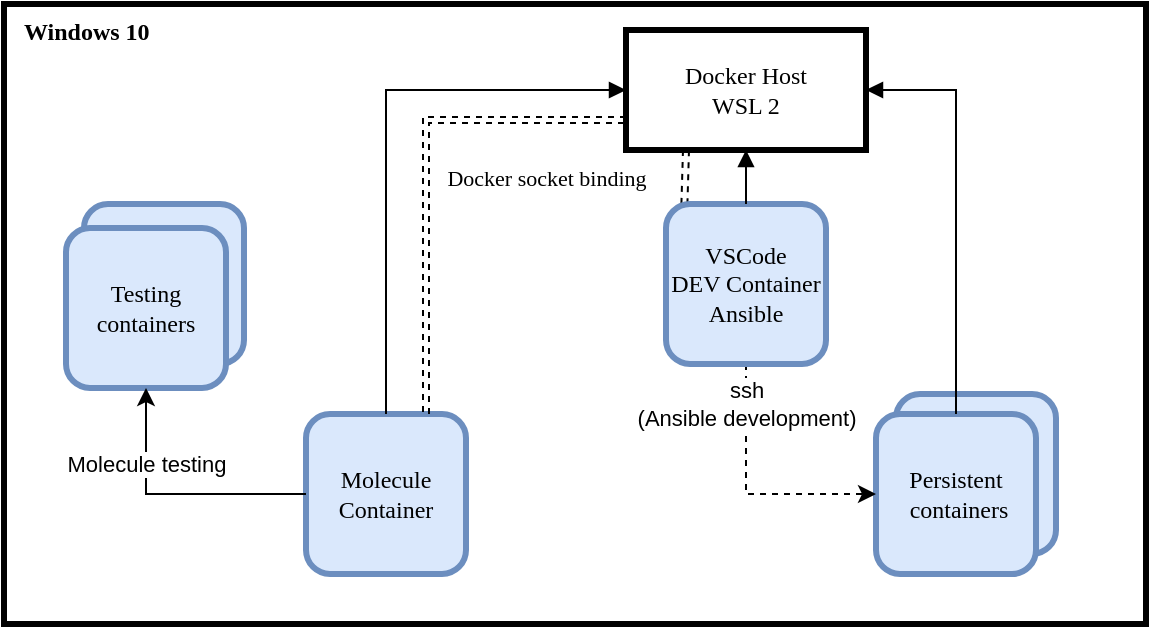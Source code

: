 <mxfile version="13.1.3">
    <diagram id="zOA-3Uhty-ZAOK83Lhyr" name="Page-1">
        <mxGraphModel dx="1112" dy="508" grid="1" gridSize="10" guides="1" tooltips="1" connect="1" arrows="1" fold="1" page="1" pageScale="1" pageWidth="827" pageHeight="1169" math="0" shadow="0">
            <root>
                <mxCell id="0"/>
                <mxCell id="1" parent="0"/>
                <mxCell id="DDkgpd7mWiK3ZUo_ZE8g-20" value="&lt;div&gt;Windows 10&lt;br&gt;&lt;/div&gt;" style="rounded=0;whiteSpace=wrap;html=1;strokeWidth=3;fontFamily=calibri;fillColor=none;align=left;verticalAlign=top;spacingLeft=8;fontStyle=1" parent="1" vertex="1">
                    <mxGeometry x="129" y="10" width="571" height="310" as="geometry"/>
                </mxCell>
                <mxCell id="DDkgpd7mWiK3ZUo_ZE8g-18" value="&lt;div&gt;Persistent&lt;br&gt;&lt;/div&gt;&lt;div&gt;Target containers&lt;/div&gt;" style="whiteSpace=wrap;html=1;aspect=fixed;fillColor=#dae8fc;strokeColor=#6c8ebf;rounded=1;strokeWidth=3;fontFamily=calibri;fontColor=#000000;" parent="1" vertex="1">
                    <mxGeometry x="575" y="205" width="80" height="80" as="geometry"/>
                </mxCell>
                <mxCell id="DDkgpd7mWiK3ZUo_ZE8g-17" value="Ephemeral containers" style="whiteSpace=wrap;html=1;aspect=fixed;fillColor=#dae8fc;strokeColor=#6c8ebf;rounded=1;strokeWidth=3;fontFamily=calibri;fontColor=#000000;" parent="1" vertex="1">
                    <mxGeometry x="169" y="110" width="80" height="80" as="geometry"/>
                </mxCell>
                <mxCell id="DDkgpd7mWiK3ZUo_ZE8g-6" value="Molecule Container" style="whiteSpace=wrap;html=1;aspect=fixed;fillColor=#dae8fc;strokeColor=#6c8ebf;rounded=1;strokeWidth=3;fontFamily=calibri;fontColor=#000000;" parent="1" vertex="1">
                    <mxGeometry x="280" y="215" width="80" height="80" as="geometry"/>
                </mxCell>
                <mxCell id="DDkgpd7mWiK3ZUo_ZE8g-7" value="&lt;div&gt;Persistent&lt;br&gt;&lt;/div&gt;&lt;div&gt;&amp;nbsp;containers&lt;br&gt;&lt;/div&gt;" style="whiteSpace=wrap;html=1;aspect=fixed;fillColor=#dae8fc;strokeColor=#6c8ebf;rounded=1;strokeWidth=3;fontFamily=calibri;fontColor=#000000;" parent="1" vertex="1">
                    <mxGeometry x="565" y="215" width="80" height="80" as="geometry"/>
                </mxCell>
                <mxCell id="DDkgpd7mWiK3ZUo_ZE8g-8" value="&lt;div&gt;Docker Host&lt;/div&gt;&lt;div&gt;WSL 2&lt;br&gt;&lt;/div&gt;" style="rounded=0;whiteSpace=wrap;html=1;strokeWidth=3;fontFamily=calibri;" parent="1" vertex="1">
                    <mxGeometry x="440" y="23" width="120" height="60" as="geometry"/>
                </mxCell>
                <mxCell id="DDkgpd7mWiK3ZUo_ZE8g-11" style="edgeStyle=orthogonalEdgeStyle;rounded=0;orthogonalLoop=1;jettySize=auto;html=1;fontFamily=Helvetica;exitX=0.5;exitY=0;exitDx=0;exitDy=0;entryX=1;entryY=0.5;entryDx=0;entryDy=0;endArrow=block;endFill=1;" parent="1" source="DDkgpd7mWiK3ZUo_ZE8g-7" target="DDkgpd7mWiK3ZUo_ZE8g-8" edge="1">
                    <mxGeometry relative="1" as="geometry">
                        <mxPoint x="500" y="155" as="sourcePoint"/>
                        <mxPoint x="560" y="53" as="targetPoint"/>
                        <Array as="points">
                            <mxPoint x="605" y="53"/>
                        </Array>
                    </mxGeometry>
                </mxCell>
                <mxCell id="DDkgpd7mWiK3ZUo_ZE8g-15" style="edgeStyle=orthogonalEdgeStyle;rounded=0;orthogonalLoop=1;jettySize=auto;html=1;fontFamily=calibri;shape=link;dashed=1;width=-3;exitX=0.115;exitY=0.001;exitDx=0;exitDy=0;exitPerimeter=0;entryX=0.25;entryY=1;entryDx=0;entryDy=0;" parent="1" source="FNq7ktvEKgzT18VKn9Rj-1" target="DDkgpd7mWiK3ZUo_ZE8g-8" edge="1">
                    <mxGeometry relative="1" as="geometry">
                        <mxPoint x="300" y="200" as="sourcePoint"/>
                        <Array as="points">
                            <mxPoint x="470" y="110"/>
                        </Array>
                        <mxPoint x="470" y="90" as="targetPoint"/>
                    </mxGeometry>
                </mxCell>
                <mxCell id="DDkgpd7mWiK3ZUo_ZE8g-16" value="Docker socket binding" style="edgeLabel;html=1;align=center;verticalAlign=middle;resizable=0;points=[];fontFamily=calibri;" parent="DDkgpd7mWiK3ZUo_ZE8g-15" vertex="1" connectable="0">
                    <mxGeometry x="-0.262" y="1" relative="1" as="geometry">
                        <mxPoint x="-69" y="-3.57" as="offset"/>
                    </mxGeometry>
                </mxCell>
                <mxCell id="DDkgpd7mWiK3ZUo_ZE8g-13" value="Testing containers" style="whiteSpace=wrap;html=1;aspect=fixed;fillColor=#dae8fc;strokeColor=#6c8ebf;rounded=1;strokeWidth=3;fontFamily=calibri;fontColor=#000000;" parent="1" vertex="1">
                    <mxGeometry x="160" y="122" width="80" height="80" as="geometry"/>
                </mxCell>
                <mxCell id="DDkgpd7mWiK3ZUo_ZE8g-14" value="Molecule testing" style="edgeStyle=orthogonalEdgeStyle;rounded=0;orthogonalLoop=1;jettySize=auto;html=1;fontFamily=Helvetica;" parent="1" source="DDkgpd7mWiK3ZUo_ZE8g-6" target="DDkgpd7mWiK3ZUo_ZE8g-13" edge="1">
                    <mxGeometry x="0.203" y="-15" relative="1" as="geometry">
                        <mxPoint x="290" y="195" as="sourcePoint"/>
                        <mxPoint x="190" y="255" as="targetPoint"/>
                        <Array as="points"/>
                        <mxPoint x="-15" y="-15" as="offset"/>
                    </mxGeometry>
                </mxCell>
                <mxCell id="DDkgpd7mWiK3ZUo_ZE8g-19" value="ssh&lt;br&gt;&lt;div&gt;(Ansible development)&lt;/div&gt;" style="edgeStyle=orthogonalEdgeStyle;rounded=0;orthogonalLoop=1;jettySize=auto;html=1;fontFamily=Helvetica;exitX=0.5;exitY=1;exitDx=0;exitDy=0;entryX=0;entryY=0.5;entryDx=0;entryDy=0;dashed=1;" parent="1" source="FNq7ktvEKgzT18VKn9Rj-1" target="DDkgpd7mWiK3ZUo_ZE8g-7" edge="1">
                    <mxGeometry x="-0.692" relative="1" as="geometry">
                        <mxPoint x="580" y="375" as="sourcePoint"/>
                        <mxPoint x="460" y="375" as="targetPoint"/>
                        <Array as="points"/>
                        <mxPoint as="offset"/>
                    </mxGeometry>
                </mxCell>
                <mxCell id="FNq7ktvEKgzT18VKn9Rj-1" value="&lt;div&gt;VSCode&lt;/div&gt;&lt;div&gt;DEV Container&lt;/div&gt;&lt;div&gt;Ansible&lt;br&gt;&lt;/div&gt;" style="whiteSpace=wrap;html=1;aspect=fixed;fillColor=#dae8fc;strokeColor=#6c8ebf;rounded=1;strokeWidth=3;fontFamily=calibri;fontColor=#000000;" parent="1" vertex="1">
                    <mxGeometry x="460" y="110" width="80" height="80" as="geometry"/>
                </mxCell>
                <mxCell id="FNq7ktvEKgzT18VKn9Rj-3" style="edgeStyle=orthogonalEdgeStyle;rounded=0;orthogonalLoop=1;jettySize=auto;html=1;fontFamily=Helvetica;exitX=0.5;exitY=0;exitDx=0;exitDy=0;entryX=0;entryY=0.5;entryDx=0;entryDy=0;endArrow=block;endFill=1;" parent="1" source="DDkgpd7mWiK3ZUo_ZE8g-6" target="DDkgpd7mWiK3ZUo_ZE8g-8" edge="1">
                    <mxGeometry relative="1" as="geometry">
                        <mxPoint x="437" y="272" as="sourcePoint"/>
                        <mxPoint x="392" y="110" as="targetPoint"/>
                        <Array as="points">
                            <mxPoint x="320" y="215"/>
                            <mxPoint x="320" y="53"/>
                        </Array>
                    </mxGeometry>
                </mxCell>
                <mxCell id="FNq7ktvEKgzT18VKn9Rj-4" style="edgeStyle=orthogonalEdgeStyle;rounded=0;orthogonalLoop=1;jettySize=auto;html=1;fontFamily=Helvetica;exitX=0.5;exitY=0;exitDx=0;exitDy=0;endArrow=block;endFill=1;entryX=0.5;entryY=1;entryDx=0;entryDy=0;" parent="1" source="FNq7ktvEKgzT18VKn9Rj-1" target="DDkgpd7mWiK3ZUo_ZE8g-8" edge="1">
                    <mxGeometry relative="1" as="geometry">
                        <mxPoint x="675" y="215" as="sourcePoint"/>
                        <mxPoint x="630" y="53" as="targetPoint"/>
                        <Array as="points">
                            <mxPoint x="500" y="110"/>
                            <mxPoint x="500" y="110"/>
                        </Array>
                    </mxGeometry>
                </mxCell>
                <mxCell id="FNq7ktvEKgzT18VKn9Rj-5" style="edgeStyle=orthogonalEdgeStyle;rounded=0;orthogonalLoop=1;jettySize=auto;html=1;fontFamily=calibri;shape=link;dashed=1;width=-3;exitX=0.75;exitY=0;exitDx=0;exitDy=0;entryX=0;entryY=0.75;entryDx=0;entryDy=0;" parent="1" source="DDkgpd7mWiK3ZUo_ZE8g-6" target="DDkgpd7mWiK3ZUo_ZE8g-8" edge="1">
                    <mxGeometry relative="1" as="geometry">
                        <mxPoint x="420.0" y="149.08" as="sourcePoint"/>
                        <Array as="points">
                            <mxPoint x="340" y="68"/>
                        </Array>
                        <mxPoint x="420.8" y="122" as="targetPoint"/>
                    </mxGeometry>
                </mxCell>
            </root>
        </mxGraphModel>
    </diagram>
</mxfile>